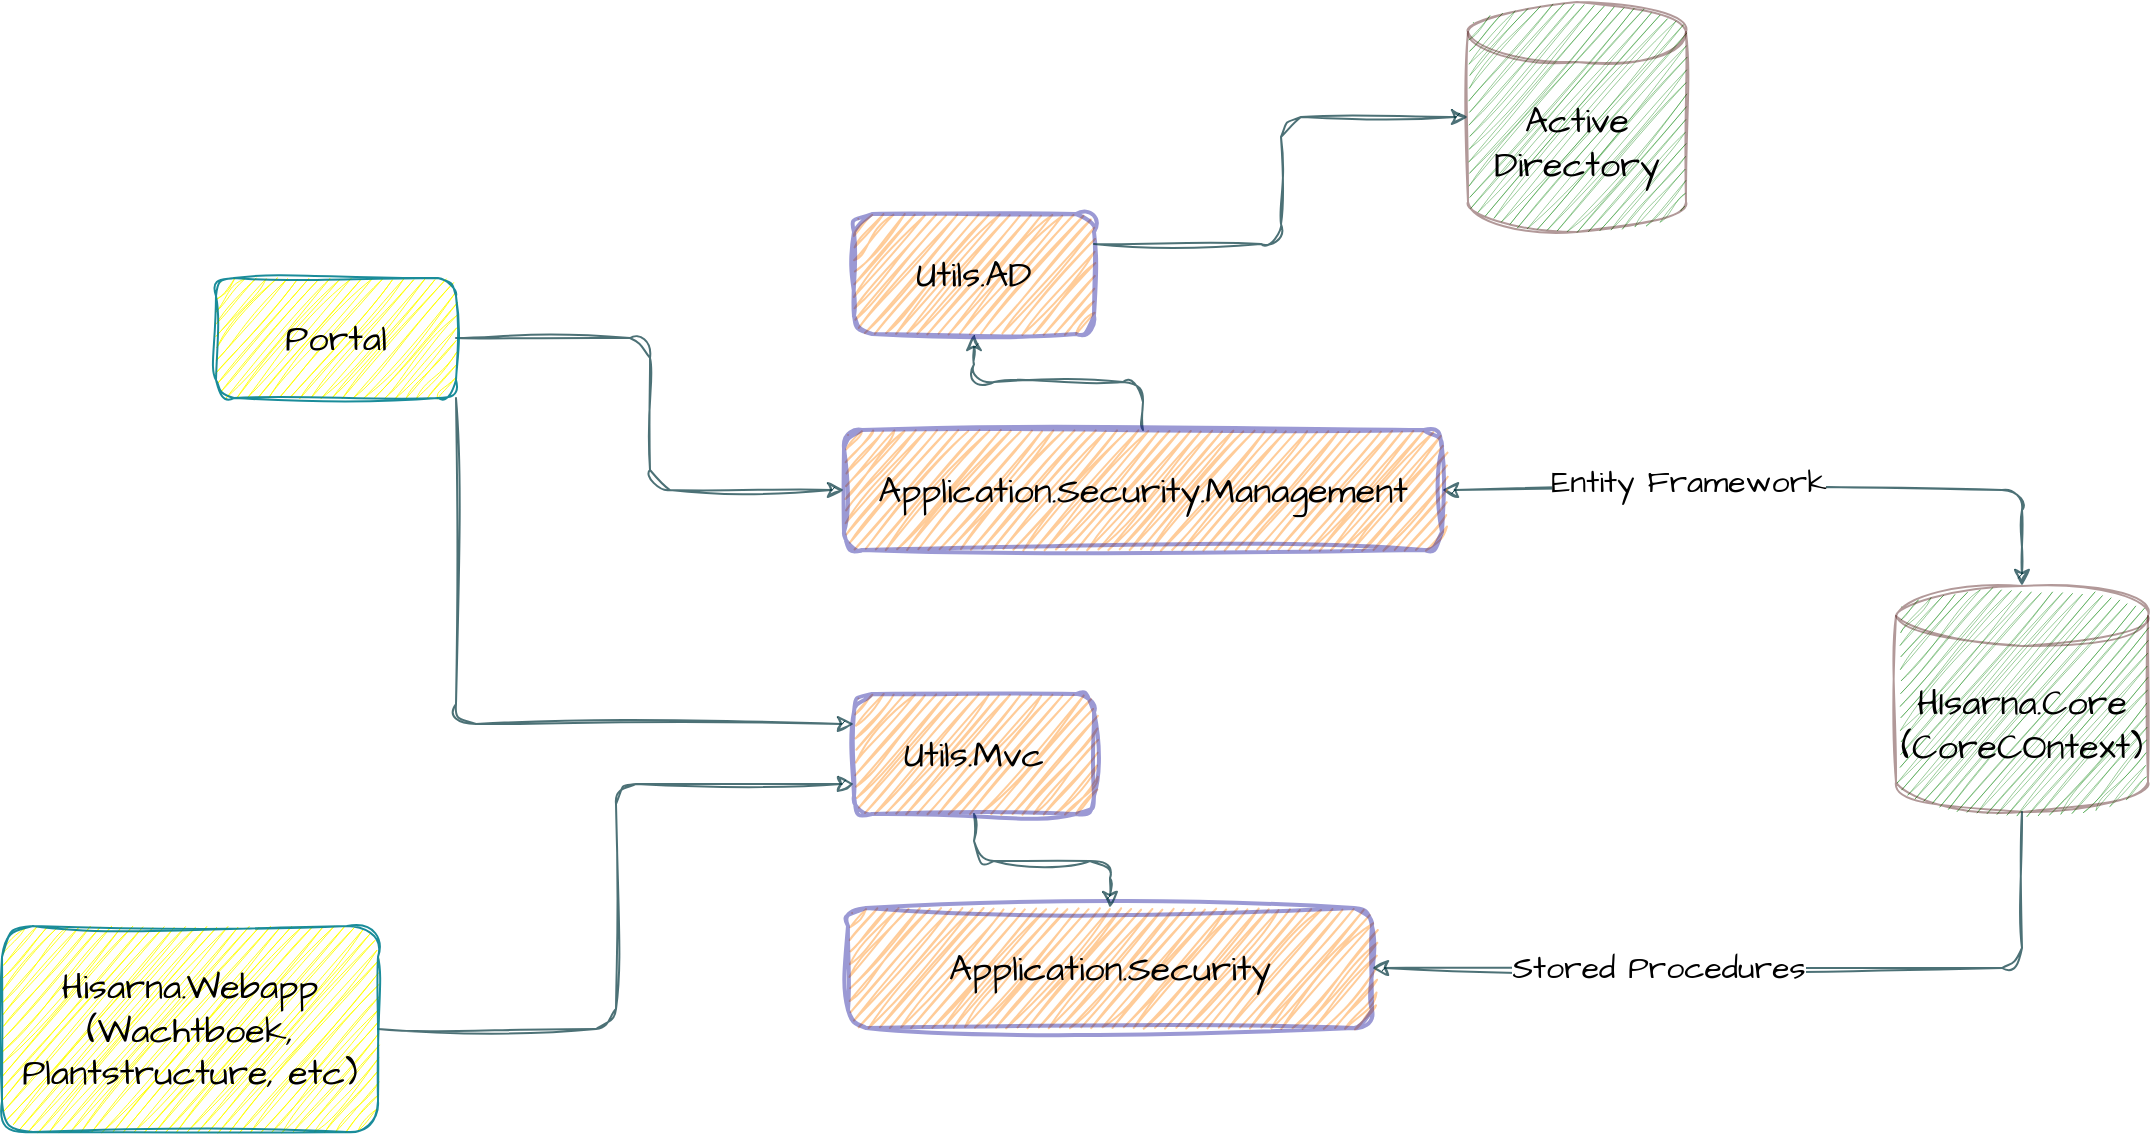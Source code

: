 <mxfile version="24.4.4" type="github">
  <diagram name="Pagina-1" id="mwvZFhLqi_4R-zlfRmPy">
    <mxGraphModel dx="1674" dy="1137" grid="0" gridSize="10" guides="1" tooltips="1" connect="1" arrows="1" fold="1" page="0" pageScale="1" pageWidth="827" pageHeight="1169" math="0" shadow="0">
      <root>
        <mxCell id="0" />
        <mxCell id="1" parent="0" />
        <mxCell id="lm-91KbfVehlCaEgiLmT-8" style="edgeStyle=orthogonalEdgeStyle;rounded=1;sketch=1;hachureGap=4;jiggle=2;curveFitting=1;orthogonalLoop=1;jettySize=auto;html=1;exitX=1;exitY=0.5;exitDx=0;exitDy=0;strokeColor=#01353d;fontFamily=Architects Daughter;fontSource=https%3A%2F%2Ffonts.googleapis.com%2Fcss%3Ffamily%3DArchitects%2BDaughter;fontColor=#000000;fillColor=#F45B69;startArrow=classic;startFill=1;fontSize=18;opacity=70;" edge="1" parent="1" source="lm-91KbfVehlCaEgiLmT-1" target="lm-91KbfVehlCaEgiLmT-6">
          <mxGeometry relative="1" as="geometry" />
        </mxCell>
        <mxCell id="lm-91KbfVehlCaEgiLmT-11" value="Entity Framework" style="edgeLabel;html=1;align=center;verticalAlign=middle;resizable=0;points=[];rounded=1;sketch=1;hachureGap=4;jiggle=2;curveFitting=1;strokeColor=#028090;fontFamily=Architects Daughter;fontSource=https%3A%2F%2Ffonts.googleapis.com%2Fcss%3Ffamily%3DArchitects%2BDaughter;fontColor=#000000;fillColor=#F45B69;fontSize=16;" vertex="1" connectable="0" parent="lm-91KbfVehlCaEgiLmT-8">
          <mxGeometry x="-0.271" y="4" relative="1" as="geometry">
            <mxPoint as="offset" />
          </mxGeometry>
        </mxCell>
        <mxCell id="lm-91KbfVehlCaEgiLmT-12" style="edgeStyle=orthogonalEdgeStyle;rounded=1;sketch=1;hachureGap=4;jiggle=2;curveFitting=1;orthogonalLoop=1;jettySize=auto;html=1;exitX=0.5;exitY=0;exitDx=0;exitDy=0;entryX=0.5;entryY=1;entryDx=0;entryDy=0;strokeColor=#01353d;fontFamily=Architects Daughter;fontSource=https%3A%2F%2Ffonts.googleapis.com%2Fcss%3Ffamily%3DArchitects%2BDaughter;fontColor=#000000;fillColor=#F45B69;fontSize=18;opacity=70;" edge="1" parent="1" source="lm-91KbfVehlCaEgiLmT-1" target="lm-91KbfVehlCaEgiLmT-4">
          <mxGeometry relative="1" as="geometry" />
        </mxCell>
        <mxCell id="lm-91KbfVehlCaEgiLmT-1" value="&lt;font style=&quot;font-size: 18px;&quot;&gt;Application.Security.Management&lt;/font&gt;" style="whiteSpace=wrap;html=1;sketch=1;hachureGap=4;jiggle=2;curveFitting=1;strokeColor=#070093;fontFamily=Architects Daughter;fontSource=https%3A%2F%2Ffonts.googleapis.com%2Fcss%3Ffamily%3DArchitects%2BDaughter;fontColor=#000000;fillColor=#ff8000;opacity=40;rounded=1;fontSize=18;strokeWidth=2;" vertex="1" parent="1">
          <mxGeometry x="255" y="184" width="299" height="60" as="geometry" />
        </mxCell>
        <mxCell id="lm-91KbfVehlCaEgiLmT-2" value="&lt;font style=&quot;font-size: 18px;&quot;&gt;Application.Security&lt;/font&gt;" style="whiteSpace=wrap;html=1;sketch=1;hachureGap=4;jiggle=2;curveFitting=1;strokeColor=#070093;fontFamily=Architects Daughter;fontSource=https%3A%2F%2Ffonts.googleapis.com%2Fcss%3Ffamily%3DArchitects%2BDaughter;fontColor=#000000;fillColor=#ff8000;opacity=40;rounded=1;fontSize=18;strokeWidth=2;" vertex="1" parent="1">
          <mxGeometry x="257" y="423" width="262" height="60" as="geometry" />
        </mxCell>
        <mxCell id="lm-91KbfVehlCaEgiLmT-13" style="edgeStyle=orthogonalEdgeStyle;rounded=1;sketch=1;hachureGap=4;jiggle=2;curveFitting=1;orthogonalLoop=1;jettySize=auto;html=1;exitX=0.5;exitY=1;exitDx=0;exitDy=0;strokeColor=#01353d;fontFamily=Architects Daughter;fontSource=https%3A%2F%2Ffonts.googleapis.com%2Fcss%3Ffamily%3DArchitects%2BDaughter;fontColor=#000000;fillColor=#F45B69;fontSize=18;opacity=70;" edge="1" parent="1" source="lm-91KbfVehlCaEgiLmT-3" target="lm-91KbfVehlCaEgiLmT-2">
          <mxGeometry relative="1" as="geometry" />
        </mxCell>
        <mxCell id="lm-91KbfVehlCaEgiLmT-3" value="&lt;font style=&quot;font-size: 18px;&quot;&gt;Utils.Mvc&lt;/font&gt;" style="whiteSpace=wrap;html=1;sketch=1;hachureGap=4;jiggle=2;curveFitting=1;strokeColor=#070093;fontFamily=Architects Daughter;fontSource=https%3A%2F%2Ffonts.googleapis.com%2Fcss%3Ffamily%3DArchitects%2BDaughter;fontColor=#000000;fillColor=#ff8000;opacity=40;rounded=1;fontSize=18;strokeWidth=2;" vertex="1" parent="1">
          <mxGeometry x="260" y="316" width="120" height="60" as="geometry" />
        </mxCell>
        <mxCell id="lm-91KbfVehlCaEgiLmT-4" value="&lt;font style=&quot;font-size: 18px;&quot;&gt;Utils.AD&lt;/font&gt;" style="whiteSpace=wrap;html=1;sketch=1;hachureGap=4;jiggle=2;curveFitting=1;strokeColor=#070093;fontFamily=Architects Daughter;fontSource=https%3A%2F%2Ffonts.googleapis.com%2Fcss%3Ffamily%3DArchitects%2BDaughter;fontColor=#000000;fillColor=#ff8000;opacity=40;rounded=1;fontSize=18;strokeWidth=2;" vertex="1" parent="1">
          <mxGeometry x="260" y="76" width="120" height="60" as="geometry" />
        </mxCell>
        <mxCell id="lm-91KbfVehlCaEgiLmT-5" value="Active Directory" style="shape=cylinder3;whiteSpace=wrap;html=1;boundedLbl=1;backgroundOutline=1;size=15;sketch=1;hachureGap=4;jiggle=2;curveFitting=1;strokeColor=#400000;fontFamily=Architects Daughter;fontSource=https%3A%2F%2Ffonts.googleapis.com%2Fcss%3Ffamily%3DArchitects%2BDaughter;fontColor=#000000;fillColor=#008000;rounded=1;fontSize=18;opacity=40;" vertex="1" parent="1">
          <mxGeometry x="567" y="-30" width="109" height="115" as="geometry" />
        </mxCell>
        <mxCell id="lm-91KbfVehlCaEgiLmT-6" value="&lt;div style=&quot;font-size: 18px;&quot;&gt;HIsarna.Core&lt;/div&gt;&lt;div style=&quot;font-size: 18px;&quot;&gt;(CoreCOntext)&lt;br style=&quot;font-size: 18px;&quot;&gt;&lt;/div&gt;" style="shape=cylinder3;whiteSpace=wrap;html=1;boundedLbl=1;backgroundOutline=1;size=15;sketch=1;hachureGap=4;jiggle=2;curveFitting=1;strokeColor=#400000;fontFamily=Architects Daughter;fontSource=https%3A%2F%2Ffonts.googleapis.com%2Fcss%3Ffamily%3DArchitects%2BDaughter;fontColor=#000000;fillColor=#008000;rounded=1;fontSize=18;opacity=40;" vertex="1" parent="1">
          <mxGeometry x="781" y="262" width="126" height="113" as="geometry" />
        </mxCell>
        <mxCell id="lm-91KbfVehlCaEgiLmT-7" style="edgeStyle=orthogonalEdgeStyle;rounded=1;sketch=1;hachureGap=4;jiggle=2;curveFitting=1;orthogonalLoop=1;jettySize=auto;html=1;exitX=1;exitY=0.25;exitDx=0;exitDy=0;entryX=0;entryY=0.5;entryDx=0;entryDy=0;entryPerimeter=0;strokeColor=#01353d;fontFamily=Architects Daughter;fontSource=https%3A%2F%2Ffonts.googleapis.com%2Fcss%3Ffamily%3DArchitects%2BDaughter;fontColor=#000000;fillColor=#F45B69;curved=0;fontSize=18;opacity=70;" edge="1" parent="1" source="lm-91KbfVehlCaEgiLmT-4" target="lm-91KbfVehlCaEgiLmT-5">
          <mxGeometry relative="1" as="geometry" />
        </mxCell>
        <mxCell id="lm-91KbfVehlCaEgiLmT-9" style="edgeStyle=orthogonalEdgeStyle;rounded=1;sketch=1;hachureGap=4;jiggle=2;curveFitting=1;orthogonalLoop=1;jettySize=auto;html=1;exitX=1;exitY=0.5;exitDx=0;exitDy=0;entryX=0.5;entryY=1;entryDx=0;entryDy=0;entryPerimeter=0;strokeColor=#01353d;fontFamily=Architects Daughter;fontSource=https%3A%2F%2Ffonts.googleapis.com%2Fcss%3Ffamily%3DArchitects%2BDaughter;fontColor=#000000;fillColor=#F45B69;startArrow=classic;startFill=1;endArrow=none;endFill=0;fontSize=18;opacity=70;" edge="1" parent="1" source="lm-91KbfVehlCaEgiLmT-2" target="lm-91KbfVehlCaEgiLmT-6">
          <mxGeometry relative="1" as="geometry" />
        </mxCell>
        <mxCell id="lm-91KbfVehlCaEgiLmT-10" value="Stored Procedures" style="edgeLabel;html=1;align=center;verticalAlign=middle;resizable=0;points=[];rounded=1;sketch=1;hachureGap=4;jiggle=2;curveFitting=1;strokeColor=#028090;fontFamily=Architects Daughter;fontSource=https%3A%2F%2Ffonts.googleapis.com%2Fcss%3Ffamily%3DArchitects%2BDaughter;fontColor=#000000;fillColor=#F45B69;fontSize=16;" vertex="1" connectable="0" parent="lm-91KbfVehlCaEgiLmT-9">
          <mxGeometry x="-0.293" relative="1" as="geometry">
            <mxPoint as="offset" />
          </mxGeometry>
        </mxCell>
        <mxCell id="lm-91KbfVehlCaEgiLmT-16" style="edgeStyle=orthogonalEdgeStyle;rounded=1;sketch=1;hachureGap=4;jiggle=2;curveFitting=1;orthogonalLoop=1;jettySize=auto;html=1;entryX=0;entryY=0.5;entryDx=0;entryDy=0;strokeColor=#01353d;fontFamily=Architects Daughter;fontSource=https%3A%2F%2Ffonts.googleapis.com%2Fcss%3Ffamily%3DArchitects%2BDaughter;fontColor=#E4FDE1;fillColor=#F45B69;opacity=70;" edge="1" parent="1" source="lm-91KbfVehlCaEgiLmT-14" target="lm-91KbfVehlCaEgiLmT-1">
          <mxGeometry relative="1" as="geometry" />
        </mxCell>
        <mxCell id="lm-91KbfVehlCaEgiLmT-17" style="edgeStyle=orthogonalEdgeStyle;rounded=1;sketch=1;hachureGap=4;jiggle=2;curveFitting=1;orthogonalLoop=1;jettySize=auto;html=1;exitX=1;exitY=1;exitDx=0;exitDy=0;entryX=0;entryY=0.25;entryDx=0;entryDy=0;strokeColor=#01353d;fontFamily=Architects Daughter;fontSource=https%3A%2F%2Ffonts.googleapis.com%2Fcss%3Ffamily%3DArchitects%2BDaughter;fontColor=#E4FDE1;fillColor=#F45B69;opacity=70;" edge="1" parent="1" source="lm-91KbfVehlCaEgiLmT-14" target="lm-91KbfVehlCaEgiLmT-3">
          <mxGeometry relative="1" as="geometry" />
        </mxCell>
        <mxCell id="lm-91KbfVehlCaEgiLmT-14" value="Portal" style="whiteSpace=wrap;html=1;rounded=1;sketch=1;hachureGap=4;jiggle=2;curveFitting=1;strokeColor=#028090;fontFamily=Architects Daughter;fontSource=https%3A%2F%2Ffonts.googleapis.com%2Fcss%3Ffamily%3DArchitects%2BDaughter;fontColor=#000000;fillColor=#ffff00;fontSize=18;opacity=90;" vertex="1" parent="1">
          <mxGeometry x="-59" y="108" width="120" height="60" as="geometry" />
        </mxCell>
        <mxCell id="lm-91KbfVehlCaEgiLmT-18" style="edgeStyle=orthogonalEdgeStyle;rounded=1;sketch=1;hachureGap=4;jiggle=2;curveFitting=1;orthogonalLoop=1;jettySize=auto;html=1;entryX=0;entryY=0.75;entryDx=0;entryDy=0;strokeColor=#01353d;fontFamily=Architects Daughter;fontSource=https%3A%2F%2Ffonts.googleapis.com%2Fcss%3Ffamily%3DArchitects%2BDaughter;fontColor=#E4FDE1;fillColor=#F45B69;opacity=70;" edge="1" parent="1" source="lm-91KbfVehlCaEgiLmT-15" target="lm-91KbfVehlCaEgiLmT-3">
          <mxGeometry relative="1" as="geometry" />
        </mxCell>
        <mxCell id="lm-91KbfVehlCaEgiLmT-15" value="&lt;div style=&quot;font-size: 18px;&quot;&gt;Hisarna.Webapp&lt;/div&gt;&lt;div style=&quot;font-size: 18px;&quot;&gt;(Wachtboek, Plantstructure, etc)&lt;br style=&quot;font-size: 18px;&quot;&gt;&lt;/div&gt;" style="whiteSpace=wrap;html=1;rounded=1;sketch=1;hachureGap=4;jiggle=2;curveFitting=1;strokeColor=#028090;fontFamily=Architects Daughter;fontSource=https%3A%2F%2Ffonts.googleapis.com%2Fcss%3Ffamily%3DArchitects%2BDaughter;fontColor=#000000;fillColor=#ffff00;fontSize=18;opacity=90;" vertex="1" parent="1">
          <mxGeometry x="-166" y="432" width="188" height="103" as="geometry" />
        </mxCell>
      </root>
    </mxGraphModel>
  </diagram>
</mxfile>
